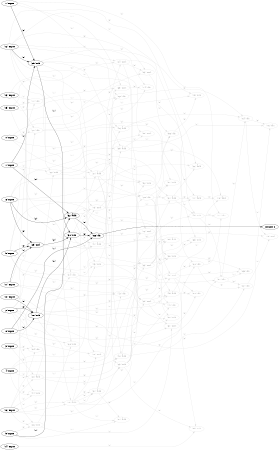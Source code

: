 digraph NeuralNetwork {
rankdir=LR;
size="4,3";
center = true;
node0 [label="(0) Input", color=black, labelfontcolor=black, fontcolor=black];
node1 [label="(1) Input", color=black, labelfontcolor=black, fontcolor=black];
node2 [label="(2) Input", color=black, labelfontcolor=black, fontcolor=black];
node3 [label="(3) Input", color=black, labelfontcolor=black, fontcolor=black];
node4 [label="(4) Input", color=black, labelfontcolor=black, fontcolor=black];
node5 [label="(5) Input", color=black, labelfontcolor=black, fontcolor=black];
node6 [label="(6) Input", color=black, labelfontcolor=black, fontcolor=black];
node7 [label="(7) Input", color=black, labelfontcolor=black, fontcolor=black];
node8 [label="(8) Input", color=black, labelfontcolor=black, fontcolor=black];
node9 [label="(9) Input", color=black, labelfontcolor=black, fontcolor=black];
node10 [label="(10) Input", color=black, labelfontcolor=black, fontcolor=black];
node11 [label="(11) Input", color=black, labelfontcolor=black, fontcolor=black];
node12 [label="(12) Input", color=black, labelfontcolor=black, fontcolor=black];
node13 [label="(13) Input", color=black, labelfontcolor=black, fontcolor=black];
node14 [label="(14) Input", color=black, labelfontcolor=black, fontcolor=black];
node15 [label="(15) Input", color=black, labelfontcolor=black, fontcolor=black];
node16 [label="(16) Input", color=black, labelfontcolor=black, fontcolor=black];
node17 [label="(17) div", color=lightgrey, labelfontcolor=lightgrey, fontcolor=lightgrey];
node11 -> node17 [label=" (0)", labelfontcolor=lightgrey, fontcolor=lightgrey, bold=true, color=lightgrey];
node13 -> node17 [label=" (1)", labelfontcolor=lightgrey, fontcolor=lightgrey, bold=true, color=lightgrey];
node15 -> node17 [label=" (2)", labelfontcolor=lightgrey, fontcolor=lightgrey, bold=true, color=lightgrey];
node18 [label="(18) sub", color=black, labelfontcolor=black, fontcolor=black];
node10 -> node18 [label=" (0)", labelfontcolor=black, fontcolor=black, bold=true, color=black];
node8 -> node18 [label=" (1)", labelfontcolor=black, fontcolor=black, bold=true, color=black];
node2 -> node18 [label=" (2)", labelfontcolor=black, fontcolor=black, bold=true, color=black];
node19 [label="(19) add", color=lightgrey, labelfontcolor=lightgrey, fontcolor=lightgrey];
node16 -> node19 [label=" (0)", labelfontcolor=lightgrey, fontcolor=lightgrey, bold=true, color=lightgrey];
node18 -> node19 [label=" (1)", labelfontcolor=lightgrey, fontcolor=lightgrey, bold=true, color=lightgrey];
node16 -> node19 [label=" (2)", labelfontcolor=lightgrey, fontcolor=lightgrey, bold=true, color=lightgrey];
node20 [label="(20) add", color=lightgrey, labelfontcolor=lightgrey, fontcolor=lightgrey];
node16 -> node20 [label=" (0)", labelfontcolor=lightgrey, fontcolor=lightgrey, bold=true, color=lightgrey];
node4 -> node20 [label=" (1)", labelfontcolor=lightgrey, fontcolor=lightgrey, bold=true, color=lightgrey];
node3 -> node20 [label=" (2)", labelfontcolor=lightgrey, fontcolor=lightgrey, bold=true, color=lightgrey];
node21 [label="(21) add", color=lightgrey, labelfontcolor=lightgrey, fontcolor=lightgrey];
node19 -> node21 [label=" (0)", labelfontcolor=lightgrey, fontcolor=lightgrey, bold=true, color=lightgrey];
node12 -> node21 [label=" (1)", labelfontcolor=lightgrey, fontcolor=lightgrey, bold=true, color=lightgrey];
node0 -> node21 [label=" (2)", labelfontcolor=lightgrey, fontcolor=lightgrey, bold=true, color=lightgrey];
node22 [label="(22) sub", color=lightgrey, labelfontcolor=lightgrey, fontcolor=lightgrey];
node12 -> node22 [label=" (0)", labelfontcolor=lightgrey, fontcolor=lightgrey, bold=true, color=lightgrey];
node1 -> node22 [label=" (1)", labelfontcolor=lightgrey, fontcolor=lightgrey, bold=true, color=lightgrey];
node2 -> node22 [label=" (2)", labelfontcolor=lightgrey, fontcolor=lightgrey, bold=true, color=lightgrey];
node23 [label="(23) sub", color=lightgrey, labelfontcolor=lightgrey, fontcolor=lightgrey];
node21 -> node23 [label=" (0)", labelfontcolor=lightgrey, fontcolor=lightgrey, bold=true, color=lightgrey];
node20 -> node23 [label=" (1)", labelfontcolor=lightgrey, fontcolor=lightgrey, bold=true, color=lightgrey];
node16 -> node23 [label=" (2)", labelfontcolor=lightgrey, fontcolor=lightgrey, bold=true, color=lightgrey];
node24 [label="(24) mul", color=lightgrey, labelfontcolor=lightgrey, fontcolor=lightgrey];
node15 -> node24 [label=" (0)", labelfontcolor=lightgrey, fontcolor=lightgrey, bold=true, color=lightgrey];
node12 -> node24 [label=" (1)", labelfontcolor=lightgrey, fontcolor=lightgrey, bold=true, color=lightgrey];
node21 -> node24 [label=" (2)", labelfontcolor=lightgrey, fontcolor=lightgrey, bold=true, color=lightgrey];
node25 [label="(25) sub", color=black, labelfontcolor=black, fontcolor=black];
node12 -> node25 [label=" (0)", labelfontcolor=black, fontcolor=black, bold=true, color=black];
node1 -> node25 [label=" (1)", labelfontcolor=black, fontcolor=black, bold=true, color=black];
node7 -> node25 [label=" (2)", labelfontcolor=black, fontcolor=black, bold=true, color=black];
node26 [label="(26) sub", color=lightgrey, labelfontcolor=lightgrey, fontcolor=lightgrey];
node16 -> node26 [label=" (0)", labelfontcolor=lightgrey, fontcolor=lightgrey, bold=true, color=lightgrey];
node2 -> node26 [label=" (1)", labelfontcolor=lightgrey, fontcolor=lightgrey, bold=true, color=lightgrey];
node9 -> node26 [label=" (2)", labelfontcolor=lightgrey, fontcolor=lightgrey, bold=true, color=lightgrey];
node27 [label="(27) div", color=lightgrey, labelfontcolor=lightgrey, fontcolor=lightgrey];
node0 -> node27 [label=" (0)", labelfontcolor=lightgrey, fontcolor=lightgrey, bold=true, color=lightgrey];
node2 -> node27 [label=" (1)", labelfontcolor=lightgrey, fontcolor=lightgrey, bold=true, color=lightgrey];
node13 -> node27 [label=" (2)", labelfontcolor=lightgrey, fontcolor=lightgrey, bold=true, color=lightgrey];
node28 [label="(28) div", color=lightgrey, labelfontcolor=lightgrey, fontcolor=lightgrey];
node23 -> node28 [label=" (0)", labelfontcolor=lightgrey, fontcolor=lightgrey, bold=true, color=lightgrey];
node6 -> node28 [label=" (1)", labelfontcolor=lightgrey, fontcolor=lightgrey, bold=true, color=lightgrey];
node21 -> node28 [label=" (2)", labelfontcolor=lightgrey, fontcolor=lightgrey, bold=true, color=lightgrey];
node29 [label="(29) mul", color=black, labelfontcolor=black, fontcolor=black];
node5 -> node29 [label=" (0)", labelfontcolor=black, fontcolor=black, bold=true, color=black];
node11 -> node29 [label=" (1)", labelfontcolor=black, fontcolor=black, bold=true, color=black];
node6 -> node29 [label=" (2)", labelfontcolor=black, fontcolor=black, bold=true, color=black];
node30 [label="(30) sub", color=black, labelfontcolor=black, fontcolor=black];
node18 -> node30 [label=" (0)", labelfontcolor=black, fontcolor=black, bold=true, color=black];
node25 -> node30 [label=" (1)", labelfontcolor=black, fontcolor=black, bold=true, color=black];
node29 -> node30 [label=" (2)", labelfontcolor=black, fontcolor=black, bold=true, color=black];
node31 [label="(31) add", color=lightgrey, labelfontcolor=lightgrey, fontcolor=lightgrey];
node22 -> node31 [label=" (0)", labelfontcolor=lightgrey, fontcolor=lightgrey, bold=true, color=lightgrey];
node28 -> node31 [label=" (1)", labelfontcolor=lightgrey, fontcolor=lightgrey, bold=true, color=lightgrey];
node18 -> node31 [label=" (2)", labelfontcolor=lightgrey, fontcolor=lightgrey, bold=true, color=lightgrey];
node32 [label="(32) add", color=black, labelfontcolor=black, fontcolor=black];
node1 -> node32 [label=" (0)", labelfontcolor=black, fontcolor=black, bold=true, color=black];
node9 -> node32 [label=" (1)", labelfontcolor=black, fontcolor=black, bold=true, color=black];
node6 -> node32 [label=" (2)", labelfontcolor=black, fontcolor=black, bold=true, color=black];
node33 [label="(33) mul", color=lightgrey, labelfontcolor=lightgrey, fontcolor=lightgrey];
node12 -> node33 [label=" (0)", labelfontcolor=lightgrey, fontcolor=lightgrey, bold=true, color=lightgrey];
node5 -> node33 [label=" (1)", labelfontcolor=lightgrey, fontcolor=lightgrey, bold=true, color=lightgrey];
node23 -> node33 [label=" (2)", labelfontcolor=lightgrey, fontcolor=lightgrey, bold=true, color=lightgrey];
node34 [label="(34) div", color=lightgrey, labelfontcolor=lightgrey, fontcolor=lightgrey];
node25 -> node34 [label=" (0)", labelfontcolor=lightgrey, fontcolor=lightgrey, bold=true, color=lightgrey];
node20 -> node34 [label=" (1)", labelfontcolor=lightgrey, fontcolor=lightgrey, bold=true, color=lightgrey];
node5 -> node34 [label=" (2)", labelfontcolor=lightgrey, fontcolor=lightgrey, bold=true, color=lightgrey];
node35 [label="(35) mul", color=lightgrey, labelfontcolor=lightgrey, fontcolor=lightgrey];
node23 -> node35 [label=" (0)", labelfontcolor=lightgrey, fontcolor=lightgrey, bold=true, color=lightgrey];
node32 -> node35 [label=" (1)", labelfontcolor=lightgrey, fontcolor=lightgrey, bold=true, color=lightgrey];
node34 -> node35 [label=" (2)", labelfontcolor=lightgrey, fontcolor=lightgrey, bold=true, color=lightgrey];
node36 [label="(36) add", color=lightgrey, labelfontcolor=lightgrey, fontcolor=lightgrey];
node31 -> node36 [label=" (0)", labelfontcolor=lightgrey, fontcolor=lightgrey, bold=true, color=lightgrey];
node32 -> node36 [label=" (1)", labelfontcolor=lightgrey, fontcolor=lightgrey, bold=true, color=lightgrey];
node12 -> node36 [label=" (2)", labelfontcolor=lightgrey, fontcolor=lightgrey, bold=true, color=lightgrey];
node37 [label="(37) add", color=lightgrey, labelfontcolor=lightgrey, fontcolor=lightgrey];
node19 -> node37 [label=" (0)", labelfontcolor=lightgrey, fontcolor=lightgrey, bold=true, color=lightgrey];
node19 -> node37 [label=" (1)", labelfontcolor=lightgrey, fontcolor=lightgrey, bold=true, color=lightgrey];
node19 -> node37 [label=" (2)", labelfontcolor=lightgrey, fontcolor=lightgrey, bold=true, color=lightgrey];
node38 [label="(38) sub", color=lightgrey, labelfontcolor=lightgrey, fontcolor=lightgrey];
node33 -> node38 [label=" (0)", labelfontcolor=lightgrey, fontcolor=lightgrey, bold=true, color=lightgrey];
node6 -> node38 [label=" (1)", labelfontcolor=lightgrey, fontcolor=lightgrey, bold=true, color=lightgrey];
node23 -> node38 [label=" (2)", labelfontcolor=lightgrey, fontcolor=lightgrey, bold=true, color=lightgrey];
node39 [label="(39) add", color=lightgrey, labelfontcolor=lightgrey, fontcolor=lightgrey];
node37 -> node39 [label=" (0)", labelfontcolor=lightgrey, fontcolor=lightgrey, bold=true, color=lightgrey];
node6 -> node39 [label=" (1)", labelfontcolor=lightgrey, fontcolor=lightgrey, bold=true, color=lightgrey];
node25 -> node39 [label=" (2)", labelfontcolor=lightgrey, fontcolor=lightgrey, bold=true, color=lightgrey];
node40 [label="(40) add", color=lightgrey, labelfontcolor=lightgrey, fontcolor=lightgrey];
node20 -> node40 [label=" (0)", labelfontcolor=lightgrey, fontcolor=lightgrey, bold=true, color=lightgrey];
node4 -> node40 [label=" (1)", labelfontcolor=lightgrey, fontcolor=lightgrey, bold=true, color=lightgrey];
node21 -> node40 [label=" (2)", labelfontcolor=lightgrey, fontcolor=lightgrey, bold=true, color=lightgrey];
node41 [label="(41) div", color=lightgrey, labelfontcolor=lightgrey, fontcolor=lightgrey];
node32 -> node41 [label=" (0)", labelfontcolor=lightgrey, fontcolor=lightgrey, bold=true, color=lightgrey];
node35 -> node41 [label=" (1)", labelfontcolor=lightgrey, fontcolor=lightgrey, bold=true, color=lightgrey];
node19 -> node41 [label=" (2)", labelfontcolor=lightgrey, fontcolor=lightgrey, bold=true, color=lightgrey];
node42 [label="(42) div", color=lightgrey, labelfontcolor=lightgrey, fontcolor=lightgrey];
node11 -> node42 [label=" (0)", labelfontcolor=lightgrey, fontcolor=lightgrey, bold=true, color=lightgrey];
node37 -> node42 [label=" (1)", labelfontcolor=lightgrey, fontcolor=lightgrey, bold=true, color=lightgrey];
node18 -> node42 [label=" (2)", labelfontcolor=lightgrey, fontcolor=lightgrey, bold=true, color=lightgrey];
node43 [label="(43) sub", color=lightgrey, labelfontcolor=lightgrey, fontcolor=lightgrey];
node34 -> node43 [label=" (0)", labelfontcolor=lightgrey, fontcolor=lightgrey, bold=true, color=lightgrey];
node4 -> node43 [label=" (1)", labelfontcolor=lightgrey, fontcolor=lightgrey, bold=true, color=lightgrey];
node25 -> node43 [label=" (2)", labelfontcolor=lightgrey, fontcolor=lightgrey, bold=true, color=lightgrey];
node44 [label="(44) sub", color=lightgrey, labelfontcolor=lightgrey, fontcolor=lightgrey];
node11 -> node44 [label=" (0)", labelfontcolor=lightgrey, fontcolor=lightgrey, bold=true, color=lightgrey];
node16 -> node44 [label=" (1)", labelfontcolor=lightgrey, fontcolor=lightgrey, bold=true, color=lightgrey];
node4 -> node44 [label=" (2)", labelfontcolor=lightgrey, fontcolor=lightgrey, bold=true, color=lightgrey];
node45 [label="(45) add", color=lightgrey, labelfontcolor=lightgrey, fontcolor=lightgrey];
node10 -> node45 [label=" (0)", labelfontcolor=lightgrey, fontcolor=lightgrey, bold=true, color=lightgrey];
node28 -> node45 [label=" (1)", labelfontcolor=lightgrey, fontcolor=lightgrey, bold=true, color=lightgrey];
node35 -> node45 [label=" (2)", labelfontcolor=lightgrey, fontcolor=lightgrey, bold=true, color=lightgrey];
node46 [label="(46) add", color=lightgrey, labelfontcolor=lightgrey, fontcolor=lightgrey];
node43 -> node46 [label=" (0)", labelfontcolor=lightgrey, fontcolor=lightgrey, bold=true, color=lightgrey];
node15 -> node46 [label=" (1)", labelfontcolor=lightgrey, fontcolor=lightgrey, bold=true, color=lightgrey];
node0 -> node46 [label=" (2)", labelfontcolor=lightgrey, fontcolor=lightgrey, bold=true, color=lightgrey];
node47 [label="(47) add", color=lightgrey, labelfontcolor=lightgrey, fontcolor=lightgrey];
node3 -> node47 [label=" (0)", labelfontcolor=lightgrey, fontcolor=lightgrey, bold=true, color=lightgrey];
node30 -> node47 [label=" (1)", labelfontcolor=lightgrey, fontcolor=lightgrey, bold=true, color=lightgrey];
node32 -> node47 [label=" (2)", labelfontcolor=lightgrey, fontcolor=lightgrey, bold=true, color=lightgrey];
node48 [label="(48) mul", color=lightgrey, labelfontcolor=lightgrey, fontcolor=lightgrey];
node35 -> node48 [label=" (0)", labelfontcolor=lightgrey, fontcolor=lightgrey, bold=true, color=lightgrey];
node43 -> node48 [label=" (1)", labelfontcolor=lightgrey, fontcolor=lightgrey, bold=true, color=lightgrey];
node22 -> node48 [label=" (2)", labelfontcolor=lightgrey, fontcolor=lightgrey, bold=true, color=lightgrey];
node49 [label="(49) sub", color=lightgrey, labelfontcolor=lightgrey, fontcolor=lightgrey];
node31 -> node49 [label=" (0)", labelfontcolor=lightgrey, fontcolor=lightgrey, bold=true, color=lightgrey];
node12 -> node49 [label=" (1)", labelfontcolor=lightgrey, fontcolor=lightgrey, bold=true, color=lightgrey];
node33 -> node49 [label=" (2)", labelfontcolor=lightgrey, fontcolor=lightgrey, bold=true, color=lightgrey];
node50 [label="(50) sub", color=lightgrey, labelfontcolor=lightgrey, fontcolor=lightgrey];
node11 -> node50 [label=" (0)", labelfontcolor=lightgrey, fontcolor=lightgrey, bold=true, color=lightgrey];
node28 -> node50 [label=" (1)", labelfontcolor=lightgrey, fontcolor=lightgrey, bold=true, color=lightgrey];
node5 -> node50 [label=" (2)", labelfontcolor=lightgrey, fontcolor=lightgrey, bold=true, color=lightgrey];
node51 [label="(51) div", color=lightgrey, labelfontcolor=lightgrey, fontcolor=lightgrey];
node49 -> node51 [label=" (0)", labelfontcolor=lightgrey, fontcolor=lightgrey, bold=true, color=lightgrey];
node18 -> node51 [label=" (1)", labelfontcolor=lightgrey, fontcolor=lightgrey, bold=true, color=lightgrey];
node34 -> node51 [label=" (2)", labelfontcolor=lightgrey, fontcolor=lightgrey, bold=true, color=lightgrey];
node52 [label="(52) sub", color=lightgrey, labelfontcolor=lightgrey, fontcolor=lightgrey];
node22 -> node52 [label=" (0)", labelfontcolor=lightgrey, fontcolor=lightgrey, bold=true, color=lightgrey];
node6 -> node52 [label=" (1)", labelfontcolor=lightgrey, fontcolor=lightgrey, bold=true, color=lightgrey];
node42 -> node52 [label=" (2)", labelfontcolor=lightgrey, fontcolor=lightgrey, bold=true, color=lightgrey];
node53 [label="(53) mul", color=lightgrey, labelfontcolor=lightgrey, fontcolor=lightgrey];
node24 -> node53 [label=" (0)", labelfontcolor=lightgrey, fontcolor=lightgrey, bold=true, color=lightgrey];
node5 -> node53 [label=" (1)", labelfontcolor=lightgrey, fontcolor=lightgrey, bold=true, color=lightgrey];
node12 -> node53 [label=" (2)", labelfontcolor=lightgrey, fontcolor=lightgrey, bold=true, color=lightgrey];
node54 [label="(54) div", color=lightgrey, labelfontcolor=lightgrey, fontcolor=lightgrey];
node16 -> node54 [label=" (0)", labelfontcolor=lightgrey, fontcolor=lightgrey, bold=true, color=lightgrey];
node2 -> node54 [label=" (1)", labelfontcolor=lightgrey, fontcolor=lightgrey, bold=true, color=lightgrey];
node3 -> node54 [label=" (2)", labelfontcolor=lightgrey, fontcolor=lightgrey, bold=true, color=lightgrey];
node55 [label="(55) add", color=lightgrey, labelfontcolor=lightgrey, fontcolor=lightgrey];
node2 -> node55 [label=" (0)", labelfontcolor=lightgrey, fontcolor=lightgrey, bold=true, color=lightgrey];
node47 -> node55 [label=" (1)", labelfontcolor=lightgrey, fontcolor=lightgrey, bold=true, color=lightgrey];
node33 -> node55 [label=" (2)", labelfontcolor=lightgrey, fontcolor=lightgrey, bold=true, color=lightgrey];
node56 [label="(56) div", color=lightgrey, labelfontcolor=lightgrey, fontcolor=lightgrey];
node40 -> node56 [label=" (0)", labelfontcolor=lightgrey, fontcolor=lightgrey, bold=true, color=lightgrey];
node53 -> node56 [label=" (1)", labelfontcolor=lightgrey, fontcolor=lightgrey, bold=true, color=lightgrey];
node5 -> node56 [label=" (2)", labelfontcolor=lightgrey, fontcolor=lightgrey, bold=true, color=lightgrey];
node57 [label="(57) sub", color=lightgrey, labelfontcolor=lightgrey, fontcolor=lightgrey];
node29 -> node57 [label=" (0)", labelfontcolor=lightgrey, fontcolor=lightgrey, bold=true, color=lightgrey];
node28 -> node57 [label=" (1)", labelfontcolor=lightgrey, fontcolor=lightgrey, bold=true, color=lightgrey];
node46 -> node57 [label=" (2)", labelfontcolor=lightgrey, fontcolor=lightgrey, bold=true, color=lightgrey];
node58 [label="(58) mul", color=lightgrey, labelfontcolor=lightgrey, fontcolor=lightgrey];
node25 -> node58 [label=" (0)", labelfontcolor=lightgrey, fontcolor=lightgrey, bold=true, color=lightgrey];
node39 -> node58 [label=" (1)", labelfontcolor=lightgrey, fontcolor=lightgrey, bold=true, color=lightgrey];
node1 -> node58 [label=" (2)", labelfontcolor=lightgrey, fontcolor=lightgrey, bold=true, color=lightgrey];
node59 [label="(59) sub", color=lightgrey, labelfontcolor=lightgrey, fontcolor=lightgrey];
node23 -> node59 [label=" (0)", labelfontcolor=lightgrey, fontcolor=lightgrey, bold=true, color=lightgrey];
node14 -> node59 [label=" (1)", labelfontcolor=lightgrey, fontcolor=lightgrey, bold=true, color=lightgrey];
node48 -> node59 [label=" (2)", labelfontcolor=lightgrey, fontcolor=lightgrey, bold=true, color=lightgrey];
node60 [label="(60) div", color=lightgrey, labelfontcolor=lightgrey, fontcolor=lightgrey];
node48 -> node60 [label=" (0)", labelfontcolor=lightgrey, fontcolor=lightgrey, bold=true, color=lightgrey];
node19 -> node60 [label=" (1)", labelfontcolor=lightgrey, fontcolor=lightgrey, bold=true, color=lightgrey];
node27 -> node60 [label=" (2)", labelfontcolor=lightgrey, fontcolor=lightgrey, bold=true, color=lightgrey];
node61 [label="(61) mul", color=lightgrey, labelfontcolor=lightgrey, fontcolor=lightgrey];
node35 -> node61 [label=" (0)", labelfontcolor=lightgrey, fontcolor=lightgrey, bold=true, color=lightgrey];
node26 -> node61 [label=" (1)", labelfontcolor=lightgrey, fontcolor=lightgrey, bold=true, color=lightgrey];
node2 -> node61 [label=" (2)", labelfontcolor=lightgrey, fontcolor=lightgrey, bold=true, color=lightgrey];
node62 [label="(62) div", color=lightgrey, labelfontcolor=lightgrey, fontcolor=lightgrey];
node7 -> node62 [label=" (0)", labelfontcolor=lightgrey, fontcolor=lightgrey, bold=true, color=lightgrey];
node37 -> node62 [label=" (1)", labelfontcolor=lightgrey, fontcolor=lightgrey, bold=true, color=lightgrey];
node0 -> node62 [label=" (2)", labelfontcolor=lightgrey, fontcolor=lightgrey, bold=true, color=lightgrey];
node63 [label="(63) sub", color=lightgrey, labelfontcolor=lightgrey, fontcolor=lightgrey];
node33 -> node63 [label=" (0)", labelfontcolor=lightgrey, fontcolor=lightgrey, bold=true, color=lightgrey];
node21 -> node63 [label=" (1)", labelfontcolor=lightgrey, fontcolor=lightgrey, bold=true, color=lightgrey];
node38 -> node63 [label=" (2)", labelfontcolor=lightgrey, fontcolor=lightgrey, bold=true, color=lightgrey];
node64 [label="(64) div", color=lightgrey, labelfontcolor=lightgrey, fontcolor=lightgrey];
node51 -> node64 [label=" (0)", labelfontcolor=lightgrey, fontcolor=lightgrey, bold=true, color=lightgrey];
node46 -> node64 [label=" (1)", labelfontcolor=lightgrey, fontcolor=lightgrey, bold=true, color=lightgrey];
node62 -> node64 [label=" (2)", labelfontcolor=lightgrey, fontcolor=lightgrey, bold=true, color=lightgrey];
node65 [label="(65) div", color=lightgrey, labelfontcolor=lightgrey, fontcolor=lightgrey];
node48 -> node65 [label=" (0)", labelfontcolor=lightgrey, fontcolor=lightgrey, bold=true, color=lightgrey];
node51 -> node65 [label=" (1)", labelfontcolor=lightgrey, fontcolor=lightgrey, bold=true, color=lightgrey];
node38 -> node65 [label=" (2)", labelfontcolor=lightgrey, fontcolor=lightgrey, bold=true, color=lightgrey];
node66 [label="(66) div", color=black, labelfontcolor=black, fontcolor=black];
node32 -> node66 [label=" (0)", labelfontcolor=black, fontcolor=black, bold=true, color=black];
node8 -> node66 [label=" (1)", labelfontcolor=black, fontcolor=black, bold=true, color=black];
node30 -> node66 [label=" (2)", labelfontcolor=black, fontcolor=black, bold=true, color=black];
node67 [label="(67) div", color=lightgrey, labelfontcolor=lightgrey, fontcolor=lightgrey];
node60 -> node67 [label=" (0)", labelfontcolor=lightgrey, fontcolor=lightgrey, bold=true, color=lightgrey];
node40 -> node67 [label=" (1)", labelfontcolor=lightgrey, fontcolor=lightgrey, bold=true, color=lightgrey];
node51 -> node67 [label=" (2)", labelfontcolor=lightgrey, fontcolor=lightgrey, bold=true, color=lightgrey];
node68 [label="(68) sub", color=lightgrey, labelfontcolor=lightgrey, fontcolor=lightgrey];
node8 -> node68 [label=" (0)", labelfontcolor=lightgrey, fontcolor=lightgrey, bold=true, color=lightgrey];
node26 -> node68 [label=" (1)", labelfontcolor=lightgrey, fontcolor=lightgrey, bold=true, color=lightgrey];
node15 -> node68 [label=" (2)", labelfontcolor=lightgrey, fontcolor=lightgrey, bold=true, color=lightgrey];
node69 [label="(69) mul", color=lightgrey, labelfontcolor=lightgrey, fontcolor=lightgrey];
node47 -> node69 [label=" (0)", labelfontcolor=lightgrey, fontcolor=lightgrey, bold=true, color=lightgrey];
node7 -> node69 [label=" (1)", labelfontcolor=lightgrey, fontcolor=lightgrey, bold=true, color=lightgrey];
node17 -> node69 [label=" (2)", labelfontcolor=lightgrey, fontcolor=lightgrey, bold=true, color=lightgrey];
node70 [label="(70) mul", color=lightgrey, labelfontcolor=lightgrey, fontcolor=lightgrey];
node1 -> node70 [label=" (0)", labelfontcolor=lightgrey, fontcolor=lightgrey, bold=true, color=lightgrey];
node19 -> node70 [label=" (1)", labelfontcolor=lightgrey, fontcolor=lightgrey, bold=true, color=lightgrey];
node8 -> node70 [label=" (2)", labelfontcolor=lightgrey, fontcolor=lightgrey, bold=true, color=lightgrey];
node71 [label="(71) div", color=lightgrey, labelfontcolor=lightgrey, fontcolor=lightgrey];
node7 -> node71 [label=" (0)", labelfontcolor=lightgrey, fontcolor=lightgrey, bold=true, color=lightgrey];
node49 -> node71 [label=" (1)", labelfontcolor=lightgrey, fontcolor=lightgrey, bold=true, color=lightgrey];
node60 -> node71 [label=" (2)", labelfontcolor=lightgrey, fontcolor=lightgrey, bold=true, color=lightgrey];
node72 [label="(72) mul", color=lightgrey, labelfontcolor=lightgrey, fontcolor=lightgrey];
node4 -> node72 [label=" (0)", labelfontcolor=lightgrey, fontcolor=lightgrey, bold=true, color=lightgrey];
node24 -> node72 [label=" (1)", labelfontcolor=lightgrey, fontcolor=lightgrey, bold=true, color=lightgrey];
node66 -> node72 [label=" (2)", labelfontcolor=lightgrey, fontcolor=lightgrey, bold=true, color=lightgrey];
node73 [label="(73) mul", color=lightgrey, labelfontcolor=lightgrey, fontcolor=lightgrey];
node13 -> node73 [label=" (0)", labelfontcolor=lightgrey, fontcolor=lightgrey, bold=true, color=lightgrey];
node30 -> node73 [label=" (1)", labelfontcolor=lightgrey, fontcolor=lightgrey, bold=true, color=lightgrey];
node30 -> node73 [label=" (2)", labelfontcolor=lightgrey, fontcolor=lightgrey, bold=true, color=lightgrey];
node74 [label="(74) div", color=lightgrey, labelfontcolor=lightgrey, fontcolor=lightgrey];
node73 -> node74 [label=" (0)", labelfontcolor=lightgrey, fontcolor=lightgrey, bold=true, color=lightgrey];
node12 -> node74 [label=" (1)", labelfontcolor=lightgrey, fontcolor=lightgrey, bold=true, color=lightgrey];
node69 -> node74 [label=" (2)", labelfontcolor=lightgrey, fontcolor=lightgrey, bold=true, color=lightgrey];
node75 [label="(75) mul", color=lightgrey, labelfontcolor=lightgrey, fontcolor=lightgrey];
node67 -> node75 [label=" (0)", labelfontcolor=lightgrey, fontcolor=lightgrey, bold=true, color=lightgrey];
node64 -> node75 [label=" (1)", labelfontcolor=lightgrey, fontcolor=lightgrey, bold=true, color=lightgrey];
node33 -> node75 [label=" (2)", labelfontcolor=lightgrey, fontcolor=lightgrey, bold=true, color=lightgrey];
node76 [label="(76) div", color=lightgrey, labelfontcolor=lightgrey, fontcolor=lightgrey];
node18 -> node76 [label=" (0)", labelfontcolor=lightgrey, fontcolor=lightgrey, bold=true, color=lightgrey];
node39 -> node76 [label=" (1)", labelfontcolor=lightgrey, fontcolor=lightgrey, bold=true, color=lightgrey];
node64 -> node76 [label=" (2)", labelfontcolor=lightgrey, fontcolor=lightgrey, bold=true, color=lightgrey];
node77 [label="(77) add", color=lightgrey, labelfontcolor=lightgrey, fontcolor=lightgrey];
node24 -> node77 [label=" (0)", labelfontcolor=lightgrey, fontcolor=lightgrey, bold=true, color=lightgrey];
node73 -> node77 [label=" (1)", labelfontcolor=lightgrey, fontcolor=lightgrey, bold=true, color=lightgrey];
node31 -> node77 [label=" (2)", labelfontcolor=lightgrey, fontcolor=lightgrey, bold=true, color=lightgrey];
node78 [label="(78) add", color=lightgrey, labelfontcolor=lightgrey, fontcolor=lightgrey];
node77 -> node78 [label=" (0)", labelfontcolor=lightgrey, fontcolor=lightgrey, bold=true, color=lightgrey];
node45 -> node78 [label=" (1)", labelfontcolor=lightgrey, fontcolor=lightgrey, bold=true, color=lightgrey];
node39 -> node78 [label=" (2)", labelfontcolor=lightgrey, fontcolor=lightgrey, bold=true, color=lightgrey];
node79 [label="(79) sub", color=lightgrey, labelfontcolor=lightgrey, fontcolor=lightgrey];
node56 -> node79 [label=" (0)", labelfontcolor=lightgrey, fontcolor=lightgrey, bold=true, color=lightgrey];
node27 -> node79 [label=" (1)", labelfontcolor=lightgrey, fontcolor=lightgrey, bold=true, color=lightgrey];
node25 -> node79 [label=" (2)", labelfontcolor=lightgrey, fontcolor=lightgrey, bold=true, color=lightgrey];
node80 [label="(80) div", color=lightgrey, labelfontcolor=lightgrey, fontcolor=lightgrey];
node61 -> node80 [label=" (0)", labelfontcolor=lightgrey, fontcolor=lightgrey, bold=true, color=lightgrey];
node48 -> node80 [label=" (1)", labelfontcolor=lightgrey, fontcolor=lightgrey, bold=true, color=lightgrey];
node45 -> node80 [label=" (2)", labelfontcolor=lightgrey, fontcolor=lightgrey, bold=true, color=lightgrey];
node81 [label="(81) add", color=lightgrey, labelfontcolor=lightgrey, fontcolor=lightgrey];
node9 -> node81 [label=" (0)", labelfontcolor=lightgrey, fontcolor=lightgrey, bold=true, color=lightgrey];
node19 -> node81 [label=" (1)", labelfontcolor=lightgrey, fontcolor=lightgrey, bold=true, color=lightgrey];
node37 -> node81 [label=" (2)", labelfontcolor=lightgrey, fontcolor=lightgrey, bold=true, color=lightgrey];
node82 [label="Output 0", color=black, labelfontcolor=black, fontcolor=black];
node66 -> node82 [labelfontcolor=black, fontcolor=black, bold=true, color=black];
{ rank = source; "node0"; "node1"; "node2"; "node3"; "node4"; "node5"; "node6"; "node7"; "node8"; "node9"; "node10"; "node11"; "node12"; "node13"; "node14"; "node15"; "node16"; }
{ rank = max;"node82"; }
}